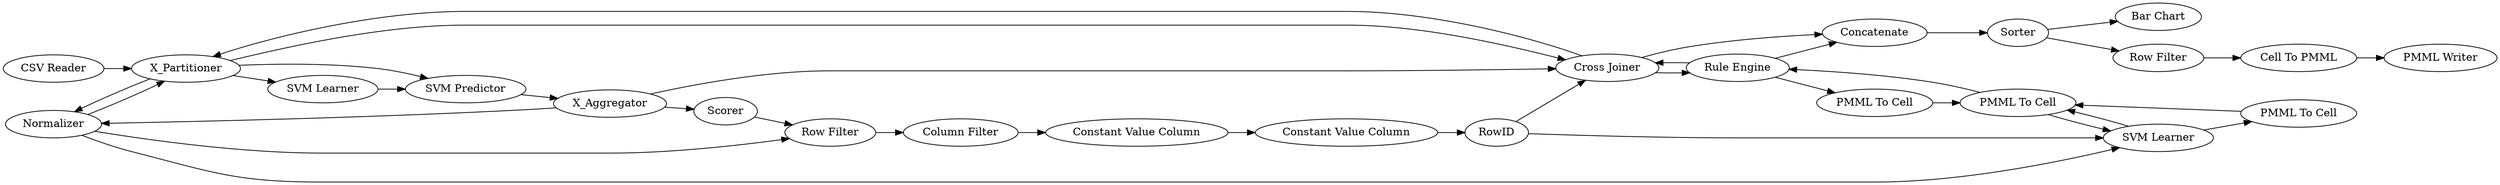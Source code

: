 digraph {
	40 -> 2
	34 -> 35
	7 -> 40
	28 -> 34
	39 -> 2
	46 -> 50
	293 -> 33
	7 -> 41
	2 -> 39
	293 -> 39
	41 -> 9
	2 -> 40
	9 -> 294
	31 -> 32
	35 -> 39
	39 -> 35
	1 -> 2
	35 -> 45
	290 -> 292
	33 -> 34
	32 -> 7
	46 -> 47
	48 -> 49
	33 -> 28
	34 -> 33
	35 -> 22
	40 -> 9
	47 -> 48
	45 -> 46
	22 -> 34
	40 -> 33
	7 -> 39
	294 -> 290
	39 -> 45
	2 -> 32
	292 -> 293
	2 -> 31
	292 [label="Constant Value Column"]
	7 [label=X_Aggregator]
	9 [label="Row Filter"]
	290 [label="Constant Value Column"]
	49 [label="PMML Writer"]
	41 [label=Scorer]
	31 [label="SVM Learner"]
	48 [label="Cell To PMML"]
	50 [label="Bar Chart"]
	1 [label="CSV Reader"]
	294 [label="Column Filter"]
	22 [label="PMML To Cell"]
	28 [label="PMML To Cell"]
	293 [label=RowID]
	47 [label="Row Filter"]
	35 [label="Rule Engine"]
	34 [label="PMML To Cell"]
	46 [label=Sorter]
	40 [label=Normalizer]
	39 [label="Cross Joiner"]
	33 [label="SVM Learner"]
	32 [label="SVM Predictor"]
	2 [label=X_Partitioner]
	45 [label=Concatenate]
	rankdir=LR
}
